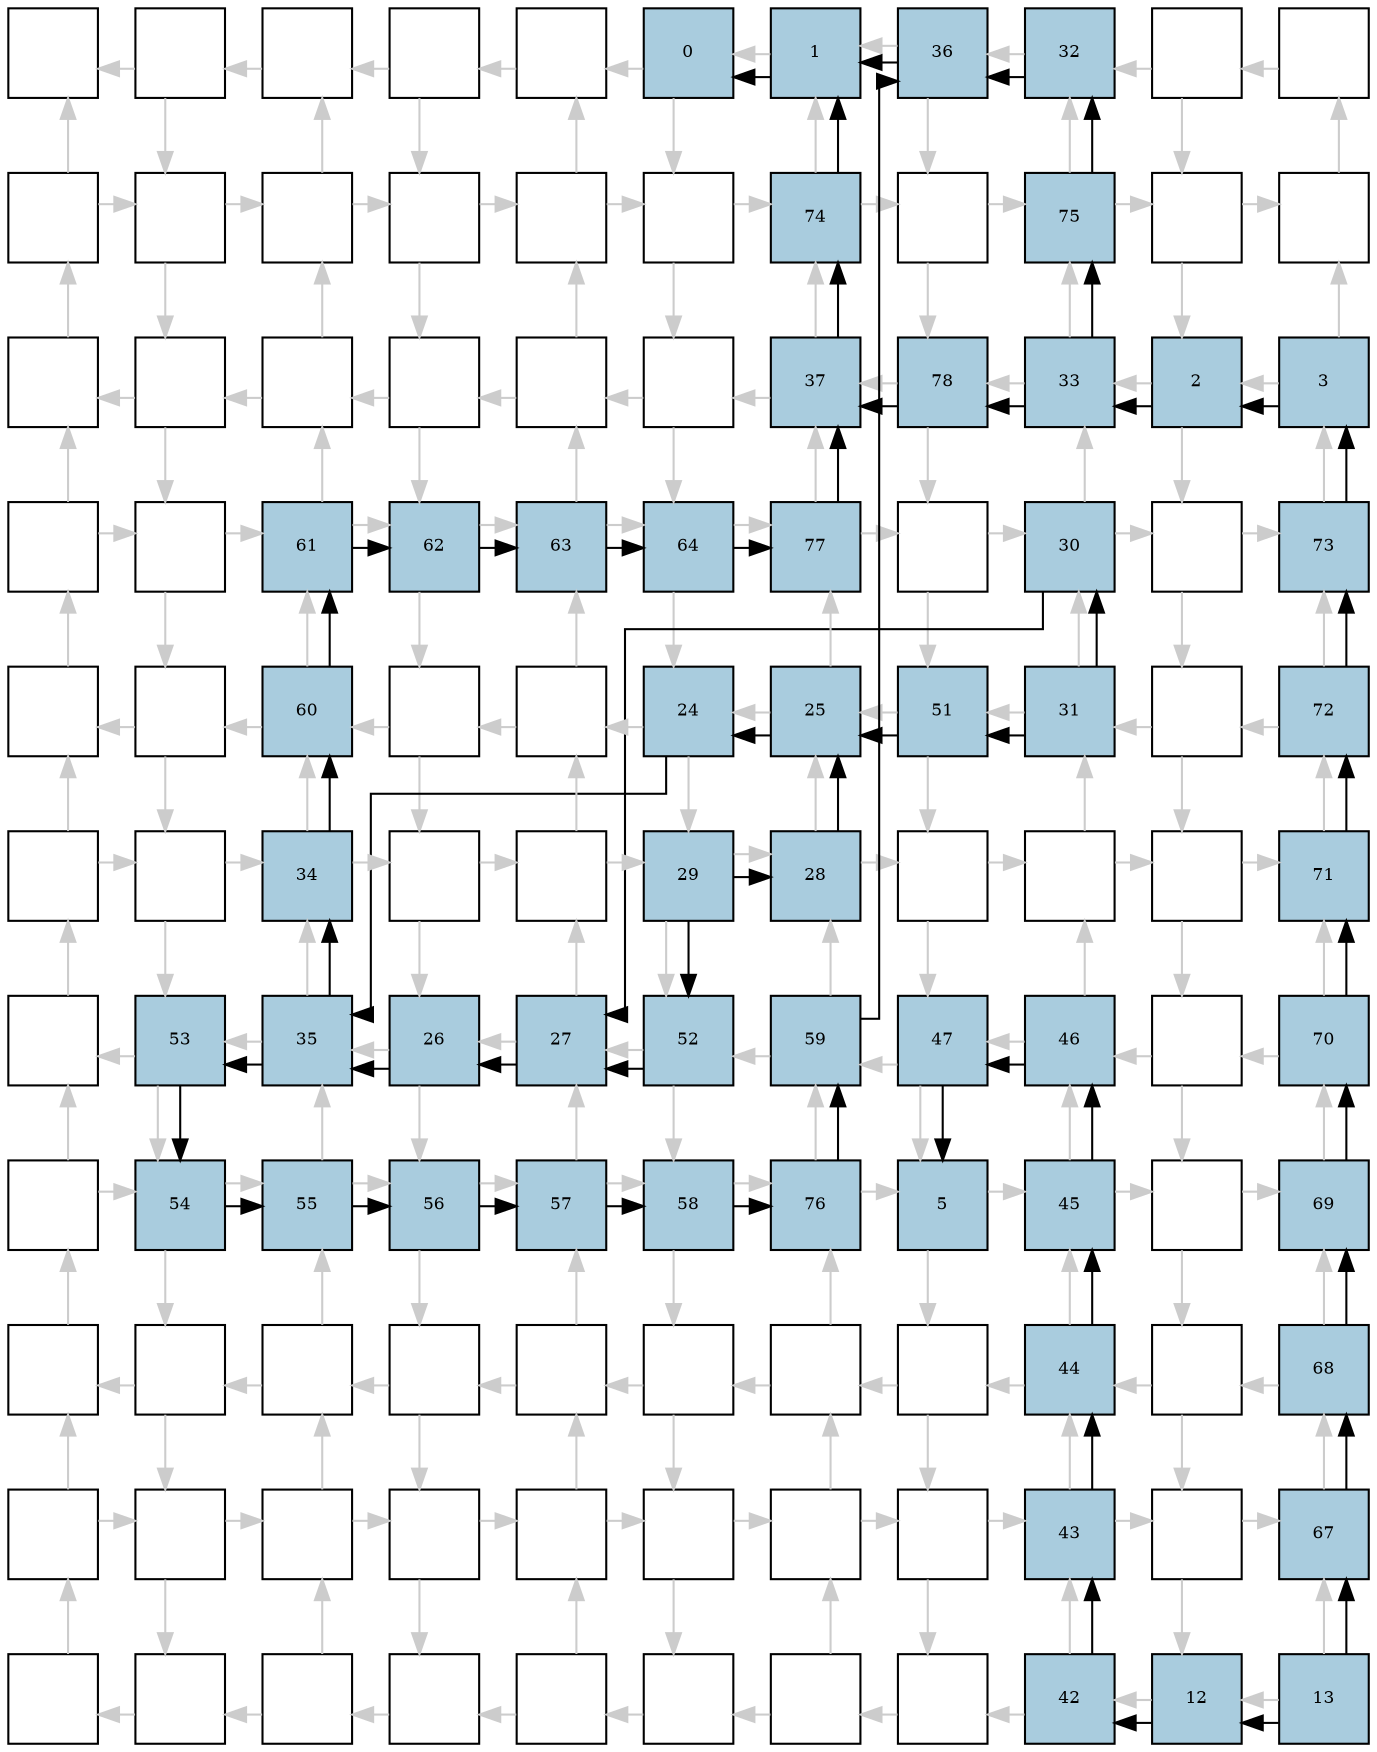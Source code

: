 digraph layout{
rankdir=TB; 

splines=ortho; 

node [style=filled shape=square fixedsize=true width=0.6];
0[label="", fontsize=8, fillcolor="#ffffff"];
1[label="", fontsize=8, fillcolor="#ffffff"];
2[label="", fontsize=8, fillcolor="#ffffff"];
3[label="", fontsize=8, fillcolor="#ffffff"];
4[label="", fontsize=8, fillcolor="#ffffff"];
5[label="0", fontsize=8, fillcolor="#a9ccde"];
6[label="1", fontsize=8, fillcolor="#a9ccde"];
7[label="36", fontsize=8, fillcolor="#a9ccde"];
8[label="32", fontsize=8, fillcolor="#a9ccde"];
9[label="", fontsize=8, fillcolor="#ffffff"];
10[label="", fontsize=8, fillcolor="#ffffff"];
11[label="", fontsize=8, fillcolor="#ffffff"];
12[label="", fontsize=8, fillcolor="#ffffff"];
13[label="", fontsize=8, fillcolor="#ffffff"];
14[label="", fontsize=8, fillcolor="#ffffff"];
15[label="", fontsize=8, fillcolor="#ffffff"];
16[label="", fontsize=8, fillcolor="#ffffff"];
17[label="74", fontsize=8, fillcolor="#a9ccde"];
18[label="", fontsize=8, fillcolor="#ffffff"];
19[label="75", fontsize=8, fillcolor="#a9ccde"];
20[label="", fontsize=8, fillcolor="#ffffff"];
21[label="", fontsize=8, fillcolor="#ffffff"];
22[label="", fontsize=8, fillcolor="#ffffff"];
23[label="", fontsize=8, fillcolor="#ffffff"];
24[label="", fontsize=8, fillcolor="#ffffff"];
25[label="", fontsize=8, fillcolor="#ffffff"];
26[label="", fontsize=8, fillcolor="#ffffff"];
27[label="", fontsize=8, fillcolor="#ffffff"];
28[label="37", fontsize=8, fillcolor="#a9ccde"];
29[label="78", fontsize=8, fillcolor="#a9ccde"];
30[label="33", fontsize=8, fillcolor="#a9ccde"];
31[label="2", fontsize=8, fillcolor="#a9ccde"];
32[label="3", fontsize=8, fillcolor="#a9ccde"];
33[label="", fontsize=8, fillcolor="#ffffff"];
34[label="", fontsize=8, fillcolor="#ffffff"];
35[label="61", fontsize=8, fillcolor="#a9ccde"];
36[label="62", fontsize=8, fillcolor="#a9ccde"];
37[label="63", fontsize=8, fillcolor="#a9ccde"];
38[label="64", fontsize=8, fillcolor="#a9ccde"];
39[label="77", fontsize=8, fillcolor="#a9ccde"];
40[label="", fontsize=8, fillcolor="#ffffff"];
41[label="30", fontsize=8, fillcolor="#a9ccde"];
42[label="", fontsize=8, fillcolor="#ffffff"];
43[label="73", fontsize=8, fillcolor="#a9ccde"];
44[label="", fontsize=8, fillcolor="#ffffff"];
45[label="", fontsize=8, fillcolor="#ffffff"];
46[label="60", fontsize=8, fillcolor="#a9ccde"];
47[label="", fontsize=8, fillcolor="#ffffff"];
48[label="", fontsize=8, fillcolor="#ffffff"];
49[label="24", fontsize=8, fillcolor="#a9ccde"];
50[label="25", fontsize=8, fillcolor="#a9ccde"];
51[label="51", fontsize=8, fillcolor="#a9ccde"];
52[label="31", fontsize=8, fillcolor="#a9ccde"];
53[label="", fontsize=8, fillcolor="#ffffff"];
54[label="72", fontsize=8, fillcolor="#a9ccde"];
55[label="", fontsize=8, fillcolor="#ffffff"];
56[label="", fontsize=8, fillcolor="#ffffff"];
57[label="34", fontsize=8, fillcolor="#a9ccde"];
58[label="", fontsize=8, fillcolor="#ffffff"];
59[label="", fontsize=8, fillcolor="#ffffff"];
60[label="29", fontsize=8, fillcolor="#a9ccde"];
61[label="28", fontsize=8, fillcolor="#a9ccde"];
62[label="", fontsize=8, fillcolor="#ffffff"];
63[label="", fontsize=8, fillcolor="#ffffff"];
64[label="", fontsize=8, fillcolor="#ffffff"];
65[label="71", fontsize=8, fillcolor="#a9ccde"];
66[label="", fontsize=8, fillcolor="#ffffff"];
67[label="53", fontsize=8, fillcolor="#a9ccde"];
68[label="35", fontsize=8, fillcolor="#a9ccde"];
69[label="26", fontsize=8, fillcolor="#a9ccde"];
70[label="27", fontsize=8, fillcolor="#a9ccde"];
71[label="52", fontsize=8, fillcolor="#a9ccde"];
72[label="59", fontsize=8, fillcolor="#a9ccde"];
73[label="47", fontsize=8, fillcolor="#a9ccde"];
74[label="46", fontsize=8, fillcolor="#a9ccde"];
75[label="", fontsize=8, fillcolor="#ffffff"];
76[label="70", fontsize=8, fillcolor="#a9ccde"];
77[label="", fontsize=8, fillcolor="#ffffff"];
78[label="54", fontsize=8, fillcolor="#a9ccde"];
79[label="55", fontsize=8, fillcolor="#a9ccde"];
80[label="56", fontsize=8, fillcolor="#a9ccde"];
81[label="57", fontsize=8, fillcolor="#a9ccde"];
82[label="58", fontsize=8, fillcolor="#a9ccde"];
83[label="76", fontsize=8, fillcolor="#a9ccde"];
84[label="5", fontsize=8, fillcolor="#a9ccde"];
85[label="45", fontsize=8, fillcolor="#a9ccde"];
86[label="", fontsize=8, fillcolor="#ffffff"];
87[label="69", fontsize=8, fillcolor="#a9ccde"];
88[label="", fontsize=8, fillcolor="#ffffff"];
89[label="", fontsize=8, fillcolor="#ffffff"];
90[label="", fontsize=8, fillcolor="#ffffff"];
91[label="", fontsize=8, fillcolor="#ffffff"];
92[label="", fontsize=8, fillcolor="#ffffff"];
93[label="", fontsize=8, fillcolor="#ffffff"];
94[label="", fontsize=8, fillcolor="#ffffff"];
95[label="", fontsize=8, fillcolor="#ffffff"];
96[label="44", fontsize=8, fillcolor="#a9ccde"];
97[label="", fontsize=8, fillcolor="#ffffff"];
98[label="68", fontsize=8, fillcolor="#a9ccde"];
99[label="", fontsize=8, fillcolor="#ffffff"];
100[label="", fontsize=8, fillcolor="#ffffff"];
101[label="", fontsize=8, fillcolor="#ffffff"];
102[label="", fontsize=8, fillcolor="#ffffff"];
103[label="", fontsize=8, fillcolor="#ffffff"];
104[label="", fontsize=8, fillcolor="#ffffff"];
105[label="", fontsize=8, fillcolor="#ffffff"];
106[label="", fontsize=8, fillcolor="#ffffff"];
107[label="43", fontsize=8, fillcolor="#a9ccde"];
108[label="", fontsize=8, fillcolor="#ffffff"];
109[label="67", fontsize=8, fillcolor="#a9ccde"];
110[label="", fontsize=8, fillcolor="#ffffff"];
111[label="", fontsize=8, fillcolor="#ffffff"];
112[label="", fontsize=8, fillcolor="#ffffff"];
113[label="", fontsize=8, fillcolor="#ffffff"];
114[label="", fontsize=8, fillcolor="#ffffff"];
115[label="", fontsize=8, fillcolor="#ffffff"];
116[label="", fontsize=8, fillcolor="#ffffff"];
117[label="", fontsize=8, fillcolor="#ffffff"];
118[label="42", fontsize=8, fillcolor="#a9ccde"];
119[label="12", fontsize=8, fillcolor="#a9ccde"];
120[label="13", fontsize=8, fillcolor="#a9ccde"];
edge [constraint=false, style=vis];
1 -> 0 [color="#cccccc"];
1 -> 12 [color="#cccccc"];
2 -> 1 [color="#cccccc"];
3 -> 2 [color="#cccccc"];
3 -> 14 [color="#cccccc"];
4 -> 3 [color="#cccccc"];
5 -> 4 [color="#cccccc"];
5 -> 16 [color="#cccccc"];
6 -> 5 [color="#cccccc"];
7 -> 6 [color="#cccccc"];
7 -> 18 [color="#cccccc"];
8 -> 7 [color="#cccccc"];
9 -> 8 [color="#cccccc"];
9 -> 20 [color="#cccccc"];
10 -> 9 [color="#cccccc"];
11 -> 12 [color="#cccccc"];
11 -> 0 [color="#cccccc"];
12 -> 23 [color="#cccccc"];
12 -> 13 [color="#cccccc"];
13 -> 14 [color="#cccccc"];
13 -> 2 [color="#cccccc"];
14 -> 25 [color="#cccccc"];
14 -> 15 [color="#cccccc"];
15 -> 16 [color="#cccccc"];
15 -> 4 [color="#cccccc"];
16 -> 27 [color="#cccccc"];
16 -> 17 [color="#cccccc"];
17 -> 18 [color="#cccccc"];
17 -> 6 [color="#cccccc"];
18 -> 29 [color="#cccccc"];
18 -> 19 [color="#cccccc"];
19 -> 20 [color="#cccccc"];
19 -> 8 [color="#cccccc"];
20 -> 31 [color="#cccccc"];
20 -> 21 [color="#cccccc"];
21 -> 10 [color="#cccccc"];
22 -> 11 [color="#cccccc"];
23 -> 22 [color="#cccccc"];
23 -> 34 [color="#cccccc"];
24 -> 13 [color="#cccccc"];
24 -> 23 [color="#cccccc"];
25 -> 24 [color="#cccccc"];
25 -> 36 [color="#cccccc"];
26 -> 15 [color="#cccccc"];
26 -> 25 [color="#cccccc"];
27 -> 26 [color="#cccccc"];
27 -> 38 [color="#cccccc"];
28 -> 17 [color="#cccccc"];
28 -> 27 [color="#cccccc"];
29 -> 28 [color="#cccccc"];
29 -> 40 [color="#cccccc"];
30 -> 19 [color="#cccccc"];
30 -> 29 [color="#cccccc"];
31 -> 30 [color="#cccccc"];
31 -> 42 [color="#cccccc"];
32 -> 21 [color="#cccccc"];
32 -> 31 [color="#cccccc"];
33 -> 34 [color="#cccccc"];
33 -> 22 [color="#cccccc"];
34 -> 45 [color="#cccccc"];
34 -> 35 [color="#cccccc"];
35 -> 36 [color="#cccccc"];
35 -> 24 [color="#cccccc"];
36 -> 47 [color="#cccccc"];
36 -> 37 [color="#cccccc"];
37 -> 38 [color="#cccccc"];
37 -> 26 [color="#cccccc"];
38 -> 49 [color="#cccccc"];
38 -> 39 [color="#cccccc"];
39 -> 40 [color="#cccccc"];
39 -> 28 [color="#cccccc"];
40 -> 51 [color="#cccccc"];
40 -> 41 [color="#cccccc"];
41 -> 42 [color="#cccccc"];
41 -> 30 [color="#cccccc"];
42 -> 53 [color="#cccccc"];
42 -> 43 [color="#cccccc"];
43 -> 32 [color="#cccccc"];
44 -> 33 [color="#cccccc"];
45 -> 44 [color="#cccccc"];
45 -> 56 [color="#cccccc"];
46 -> 35 [color="#cccccc"];
46 -> 45 [color="#cccccc"];
47 -> 46 [color="#cccccc"];
47 -> 58 [color="#cccccc"];
48 -> 37 [color="#cccccc"];
48 -> 47 [color="#cccccc"];
49 -> 48 [color="#cccccc"];
49 -> 60 [color="#cccccc"];
50 -> 39 [color="#cccccc"];
50 -> 49 [color="#cccccc"];
51 -> 50 [color="#cccccc"];
51 -> 62 [color="#cccccc"];
52 -> 41 [color="#cccccc"];
52 -> 51 [color="#cccccc"];
53 -> 52 [color="#cccccc"];
53 -> 64 [color="#cccccc"];
54 -> 43 [color="#cccccc"];
54 -> 53 [color="#cccccc"];
55 -> 56 [color="#cccccc"];
55 -> 44 [color="#cccccc"];
56 -> 67 [color="#cccccc"];
56 -> 57 [color="#cccccc"];
57 -> 58 [color="#cccccc"];
57 -> 46 [color="#cccccc"];
58 -> 69 [color="#cccccc"];
58 -> 59 [color="#cccccc"];
59 -> 60 [color="#cccccc"];
59 -> 48 [color="#cccccc"];
60 -> 71 [color="#cccccc"];
60 -> 61 [color="#cccccc"];
61 -> 62 [color="#cccccc"];
61 -> 50 [color="#cccccc"];
62 -> 73 [color="#cccccc"];
62 -> 63 [color="#cccccc"];
63 -> 64 [color="#cccccc"];
63 -> 52 [color="#cccccc"];
64 -> 75 [color="#cccccc"];
64 -> 65 [color="#cccccc"];
65 -> 54 [color="#cccccc"];
66 -> 55 [color="#cccccc"];
67 -> 66 [color="#cccccc"];
67 -> 78 [color="#cccccc"];
68 -> 57 [color="#cccccc"];
68 -> 67 [color="#cccccc"];
69 -> 68 [color="#cccccc"];
69 -> 80 [color="#cccccc"];
70 -> 59 [color="#cccccc"];
70 -> 69 [color="#cccccc"];
71 -> 70 [color="#cccccc"];
71 -> 82 [color="#cccccc"];
72 -> 61 [color="#cccccc"];
72 -> 71 [color="#cccccc"];
73 -> 72 [color="#cccccc"];
73 -> 84 [color="#cccccc"];
74 -> 63 [color="#cccccc"];
74 -> 73 [color="#cccccc"];
75 -> 74 [color="#cccccc"];
75 -> 86 [color="#cccccc"];
76 -> 65 [color="#cccccc"];
76 -> 75 [color="#cccccc"];
77 -> 78 [color="#cccccc"];
77 -> 66 [color="#cccccc"];
78 -> 89 [color="#cccccc"];
78 -> 79 [color="#cccccc"];
79 -> 80 [color="#cccccc"];
79 -> 68 [color="#cccccc"];
80 -> 91 [color="#cccccc"];
80 -> 81 [color="#cccccc"];
81 -> 82 [color="#cccccc"];
81 -> 70 [color="#cccccc"];
82 -> 93 [color="#cccccc"];
82 -> 83 [color="#cccccc"];
83 -> 84 [color="#cccccc"];
83 -> 72 [color="#cccccc"];
84 -> 95 [color="#cccccc"];
84 -> 85 [color="#cccccc"];
85 -> 86 [color="#cccccc"];
85 -> 74 [color="#cccccc"];
86 -> 97 [color="#cccccc"];
86 -> 87 [color="#cccccc"];
87 -> 76 [color="#cccccc"];
88 -> 77 [color="#cccccc"];
89 -> 88 [color="#cccccc"];
89 -> 100 [color="#cccccc"];
90 -> 79 [color="#cccccc"];
90 -> 89 [color="#cccccc"];
91 -> 90 [color="#cccccc"];
91 -> 102 [color="#cccccc"];
92 -> 81 [color="#cccccc"];
92 -> 91 [color="#cccccc"];
93 -> 92 [color="#cccccc"];
93 -> 104 [color="#cccccc"];
94 -> 83 [color="#cccccc"];
94 -> 93 [color="#cccccc"];
95 -> 94 [color="#cccccc"];
95 -> 106 [color="#cccccc"];
96 -> 85 [color="#cccccc"];
96 -> 95 [color="#cccccc"];
97 -> 96 [color="#cccccc"];
97 -> 108 [color="#cccccc"];
98 -> 87 [color="#cccccc"];
98 -> 97 [color="#cccccc"];
99 -> 100 [color="#cccccc"];
99 -> 88 [color="#cccccc"];
100 -> 111 [color="#cccccc"];
100 -> 101 [color="#cccccc"];
101 -> 102 [color="#cccccc"];
101 -> 90 [color="#cccccc"];
102 -> 113 [color="#cccccc"];
102 -> 103 [color="#cccccc"];
103 -> 104 [color="#cccccc"];
103 -> 92 [color="#cccccc"];
104 -> 115 [color="#cccccc"];
104 -> 105 [color="#cccccc"];
105 -> 106 [color="#cccccc"];
105 -> 94 [color="#cccccc"];
106 -> 117 [color="#cccccc"];
106 -> 107 [color="#cccccc"];
107 -> 108 [color="#cccccc"];
107 -> 96 [color="#cccccc"];
108 -> 119 [color="#cccccc"];
108 -> 109 [color="#cccccc"];
109 -> 98 [color="#cccccc"];
110 -> 99 [color="#cccccc"];
111 -> 110 [color="#cccccc"];
112 -> 101 [color="#cccccc"];
112 -> 111 [color="#cccccc"];
113 -> 112 [color="#cccccc"];
114 -> 103 [color="#cccccc"];
114 -> 113 [color="#cccccc"];
115 -> 114 [color="#cccccc"];
116 -> 105 [color="#cccccc"];
116 -> 115 [color="#cccccc"];
117 -> 116 [color="#cccccc"];
118 -> 107 [color="#cccccc"];
118 -> 117 [color="#cccccc"];
119 -> 118 [color="#cccccc"];
120 -> 109 [color="#cccccc"];
120 -> 119 [color="#cccccc"];
119 -> 118;
118 -> 107;
107 -> 96;
96 -> 85;
85 -> 74;
74 -> 73;
73 -> 84;
68 -> 57;
30 -> 19;
19 -> 8;
31 -> 30;
52 -> 41;
60 -> 61;
69 -> 68;
49 -> 68;
61 -> 50;
52 -> 51;
51 -> 50;
41 -> 70;
60 -> 71;
71 -> 70;
8 -> 7;
68 -> 67;
67 -> 78;
78 -> 79;
79 -> 80;
80 -> 81;
81 -> 82;
82 -> 83;
83 -> 72;
72 -> 7;
50 -> 49;
57 -> 46;
46 -> 35;
35 -> 36;
36 -> 37;
37 -> 38;
38 -> 39;
39 -> 28;
30 -> 29;
29 -> 28;
120 -> 119;
120 -> 109;
109 -> 98;
98 -> 87;
87 -> 76;
76 -> 65;
65 -> 54;
54 -> 43;
43 -> 32;
7 -> 6;
28 -> 17;
17 -> 6;
32 -> 31;
6 -> 5;
70 -> 69;
edge [constraint=true, style=invis];
0 -> 11 -> 22 -> 33 -> 44 -> 55 -> 66 -> 77 -> 88 -> 99 -> 110;
1 -> 12 -> 23 -> 34 -> 45 -> 56 -> 67 -> 78 -> 89 -> 100 -> 111;
2 -> 13 -> 24 -> 35 -> 46 -> 57 -> 68 -> 79 -> 90 -> 101 -> 112;
3 -> 14 -> 25 -> 36 -> 47 -> 58 -> 69 -> 80 -> 91 -> 102 -> 113;
4 -> 15 -> 26 -> 37 -> 48 -> 59 -> 70 -> 81 -> 92 -> 103 -> 114;
5 -> 16 -> 27 -> 38 -> 49 -> 60 -> 71 -> 82 -> 93 -> 104 -> 115;
6 -> 17 -> 28 -> 39 -> 50 -> 61 -> 72 -> 83 -> 94 -> 105 -> 116;
7 -> 18 -> 29 -> 40 -> 51 -> 62 -> 73 -> 84 -> 95 -> 106 -> 117;
8 -> 19 -> 30 -> 41 -> 52 -> 63 -> 74 -> 85 -> 96 -> 107 -> 118;
9 -> 20 -> 31 -> 42 -> 53 -> 64 -> 75 -> 86 -> 97 -> 108 -> 119;
10 -> 21 -> 32 -> 43 -> 54 -> 65 -> 76 -> 87 -> 98 -> 109 -> 120;
rank = same { 0 -> 1 -> 2 -> 3 -> 4 -> 5 -> 6 -> 7 -> 8 -> 9 -> 10;};
rank = same { 11 -> 12 -> 13 -> 14 -> 15 -> 16 -> 17 -> 18 -> 19 -> 20 -> 21;};
rank = same { 22 -> 23 -> 24 -> 25 -> 26 -> 27 -> 28 -> 29 -> 30 -> 31 -> 32;};
rank = same { 33 -> 34 -> 35 -> 36 -> 37 -> 38 -> 39 -> 40 -> 41 -> 42 -> 43;};
rank = same { 44 -> 45 -> 46 -> 47 -> 48 -> 49 -> 50 -> 51 -> 52 -> 53 -> 54;};
rank = same { 55 -> 56 -> 57 -> 58 -> 59 -> 60 -> 61 -> 62 -> 63 -> 64 -> 65;};
rank = same { 66 -> 67 -> 68 -> 69 -> 70 -> 71 -> 72 -> 73 -> 74 -> 75 -> 76;};
rank = same { 77 -> 78 -> 79 -> 80 -> 81 -> 82 -> 83 -> 84 -> 85 -> 86 -> 87;};
rank = same { 88 -> 89 -> 90 -> 91 -> 92 -> 93 -> 94 -> 95 -> 96 -> 97 -> 98;};
rank = same { 99 -> 100 -> 101 -> 102 -> 103 -> 104 -> 105 -> 106 -> 107 -> 108 -> 109;};
rank = same { 110 -> 111 -> 112 -> 113 -> 114 -> 115 -> 116 -> 117 -> 118 -> 119 -> 120;};
}
